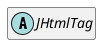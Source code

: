 @startuml
set namespaceSeparator \\
hide members
hide << alias >> circle

abstract class JHtmlTag
@enduml
